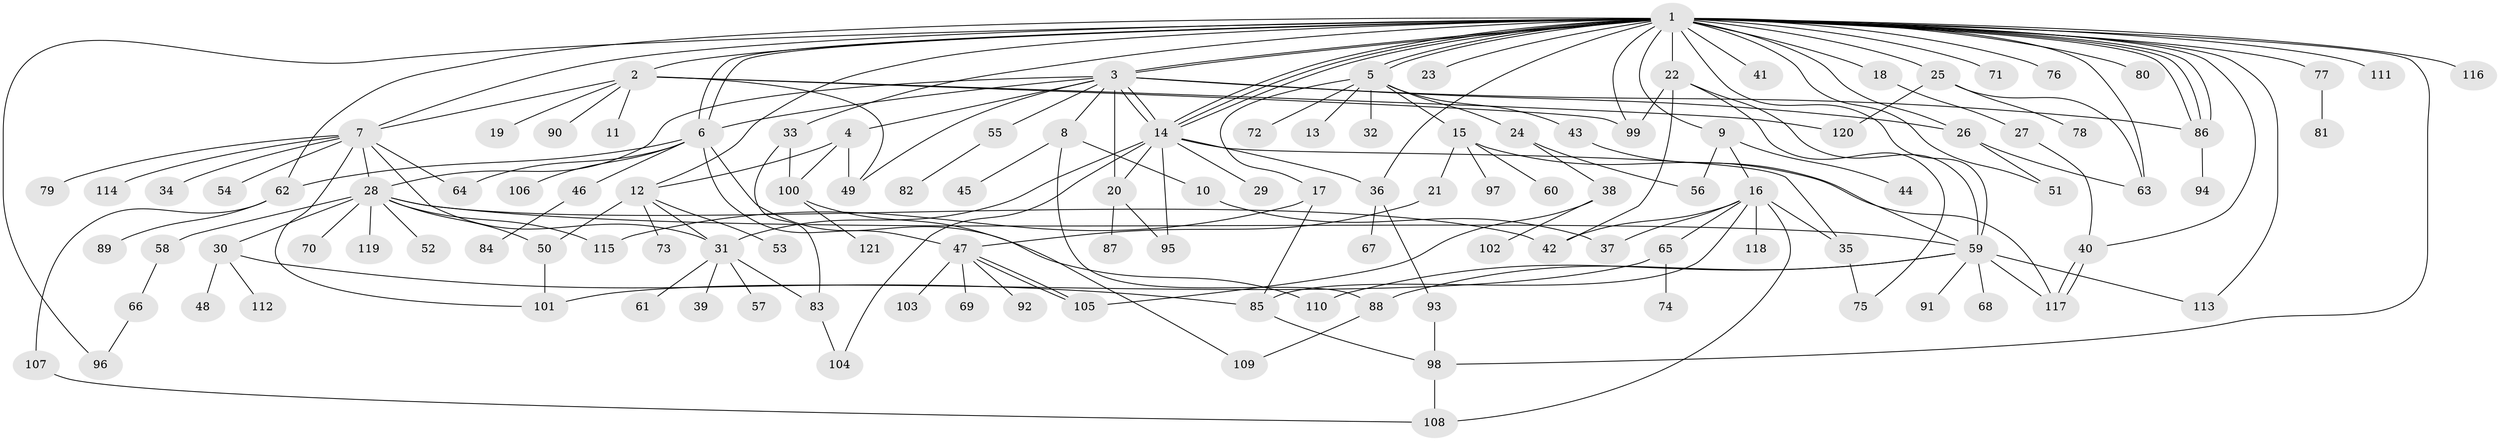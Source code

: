 // Generated by graph-tools (version 1.1) at 2025/26/03/09/25 03:26:05]
// undirected, 121 vertices, 184 edges
graph export_dot {
graph [start="1"]
  node [color=gray90,style=filled];
  1;
  2;
  3;
  4;
  5;
  6;
  7;
  8;
  9;
  10;
  11;
  12;
  13;
  14;
  15;
  16;
  17;
  18;
  19;
  20;
  21;
  22;
  23;
  24;
  25;
  26;
  27;
  28;
  29;
  30;
  31;
  32;
  33;
  34;
  35;
  36;
  37;
  38;
  39;
  40;
  41;
  42;
  43;
  44;
  45;
  46;
  47;
  48;
  49;
  50;
  51;
  52;
  53;
  54;
  55;
  56;
  57;
  58;
  59;
  60;
  61;
  62;
  63;
  64;
  65;
  66;
  67;
  68;
  69;
  70;
  71;
  72;
  73;
  74;
  75;
  76;
  77;
  78;
  79;
  80;
  81;
  82;
  83;
  84;
  85;
  86;
  87;
  88;
  89;
  90;
  91;
  92;
  93;
  94;
  95;
  96;
  97;
  98;
  99;
  100;
  101;
  102;
  103;
  104;
  105;
  106;
  107;
  108;
  109;
  110;
  111;
  112;
  113;
  114;
  115;
  116;
  117;
  118;
  119;
  120;
  121;
  1 -- 2;
  1 -- 3;
  1 -- 3;
  1 -- 5;
  1 -- 5;
  1 -- 6;
  1 -- 6;
  1 -- 7;
  1 -- 9;
  1 -- 12;
  1 -- 14;
  1 -- 14;
  1 -- 14;
  1 -- 18;
  1 -- 22;
  1 -- 23;
  1 -- 25;
  1 -- 26;
  1 -- 33;
  1 -- 36;
  1 -- 40;
  1 -- 41;
  1 -- 51;
  1 -- 59;
  1 -- 62;
  1 -- 63;
  1 -- 71;
  1 -- 76;
  1 -- 77;
  1 -- 80;
  1 -- 86;
  1 -- 86;
  1 -- 86;
  1 -- 96;
  1 -- 98;
  1 -- 99;
  1 -- 111;
  1 -- 113;
  1 -- 116;
  2 -- 7;
  2 -- 11;
  2 -- 19;
  2 -- 49;
  2 -- 90;
  2 -- 99;
  2 -- 120;
  3 -- 4;
  3 -- 6;
  3 -- 8;
  3 -- 14;
  3 -- 14;
  3 -- 20;
  3 -- 26;
  3 -- 28;
  3 -- 49;
  3 -- 55;
  3 -- 86;
  4 -- 12;
  4 -- 49;
  4 -- 100;
  5 -- 13;
  5 -- 15;
  5 -- 17;
  5 -- 24;
  5 -- 32;
  5 -- 43;
  5 -- 72;
  6 -- 46;
  6 -- 47;
  6 -- 62;
  6 -- 64;
  6 -- 106;
  6 -- 110;
  7 -- 28;
  7 -- 31;
  7 -- 34;
  7 -- 54;
  7 -- 64;
  7 -- 79;
  7 -- 101;
  7 -- 114;
  8 -- 10;
  8 -- 45;
  8 -- 88;
  9 -- 16;
  9 -- 44;
  9 -- 56;
  10 -- 37;
  12 -- 31;
  12 -- 50;
  12 -- 53;
  12 -- 73;
  14 -- 20;
  14 -- 29;
  14 -- 31;
  14 -- 35;
  14 -- 36;
  14 -- 95;
  14 -- 104;
  15 -- 21;
  15 -- 60;
  15 -- 97;
  15 -- 117;
  16 -- 35;
  16 -- 37;
  16 -- 42;
  16 -- 65;
  16 -- 85;
  16 -- 108;
  16 -- 118;
  17 -- 85;
  17 -- 115;
  18 -- 27;
  20 -- 87;
  20 -- 95;
  21 -- 47;
  22 -- 42;
  22 -- 59;
  22 -- 75;
  22 -- 99;
  24 -- 38;
  24 -- 56;
  25 -- 63;
  25 -- 78;
  25 -- 120;
  26 -- 51;
  26 -- 63;
  27 -- 40;
  28 -- 30;
  28 -- 42;
  28 -- 50;
  28 -- 52;
  28 -- 58;
  28 -- 59;
  28 -- 70;
  28 -- 115;
  28 -- 119;
  30 -- 48;
  30 -- 85;
  30 -- 112;
  31 -- 39;
  31 -- 57;
  31 -- 61;
  31 -- 83;
  33 -- 83;
  33 -- 100;
  35 -- 75;
  36 -- 67;
  36 -- 93;
  38 -- 102;
  38 -- 105;
  40 -- 117;
  40 -- 117;
  43 -- 59;
  46 -- 84;
  47 -- 69;
  47 -- 92;
  47 -- 103;
  47 -- 105;
  47 -- 105;
  50 -- 101;
  55 -- 82;
  58 -- 66;
  59 -- 68;
  59 -- 88;
  59 -- 91;
  59 -- 110;
  59 -- 113;
  59 -- 117;
  62 -- 89;
  62 -- 107;
  65 -- 74;
  65 -- 101;
  66 -- 96;
  77 -- 81;
  83 -- 104;
  85 -- 98;
  86 -- 94;
  88 -- 109;
  93 -- 98;
  98 -- 108;
  100 -- 109;
  100 -- 121;
  107 -- 108;
}
